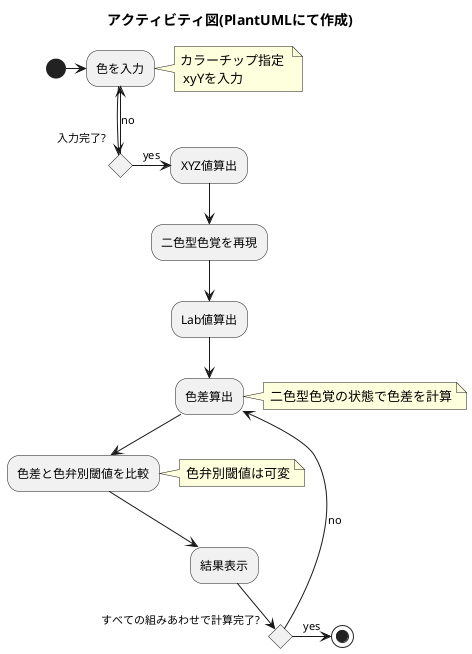@startuml
title アクティビティ図(PlantUMLにて作成) 

(*) ->"色を入力"
 note right: カラーチップ指定 \n xyYを入力

if "入力完了?" then
 ->[yes] "XYZ値算出"
else
 ->[no] "色を入力"
endif

"XYZ値算出" -->"二色型色覚を再現"
	
"二色型色覚を再現" -->"Lab値算出"
	
"Lab値算出" -->"色差算出"
 note right: 二色型色覚の状態で色差を計算
	
"色差算出" -->"色差と色弁別閾値を比較"
 note right: 色弁別閾値は可変
	
"色差と色弁別閾値を比較" -->"結果表示"

if "すべての組みあわせで計算完了?" then
  ->[yes] (*)
else
  ->[no] "色差算出"
endif

@enduml